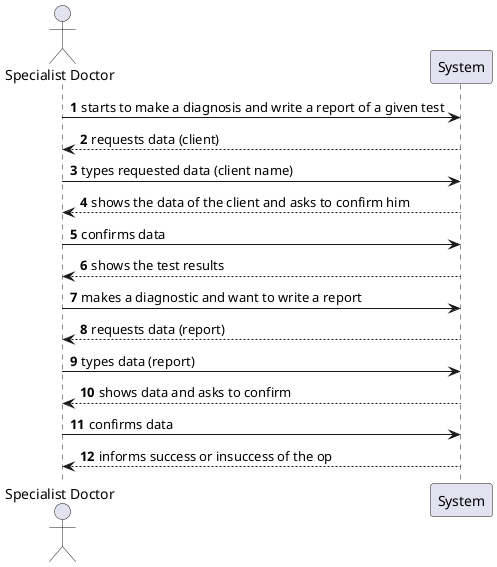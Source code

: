 @startuml
'https://plantuml.com/sequence-diagram

autonumber

actor  "Specialist Doctor" as Spec

Spec -> System: starts to make a diagnosis and write a report of a given test
System --> Spec: requests data (client)

Spec -> System: types requested data (client name)
System --> Spec: shows the data of the client and asks to confirm him

Spec -> System: confirms data
System --> Spec: shows the test results

Spec -> System: makes a diagnostic and want to write a report
System --> Spec: requests data (report)

Spec -> System: types data (report)
System --> Spec: shows data and asks to confirm

Spec -> System: confirms data
System --> Spec: informs success or insuccess of the op
@enduml